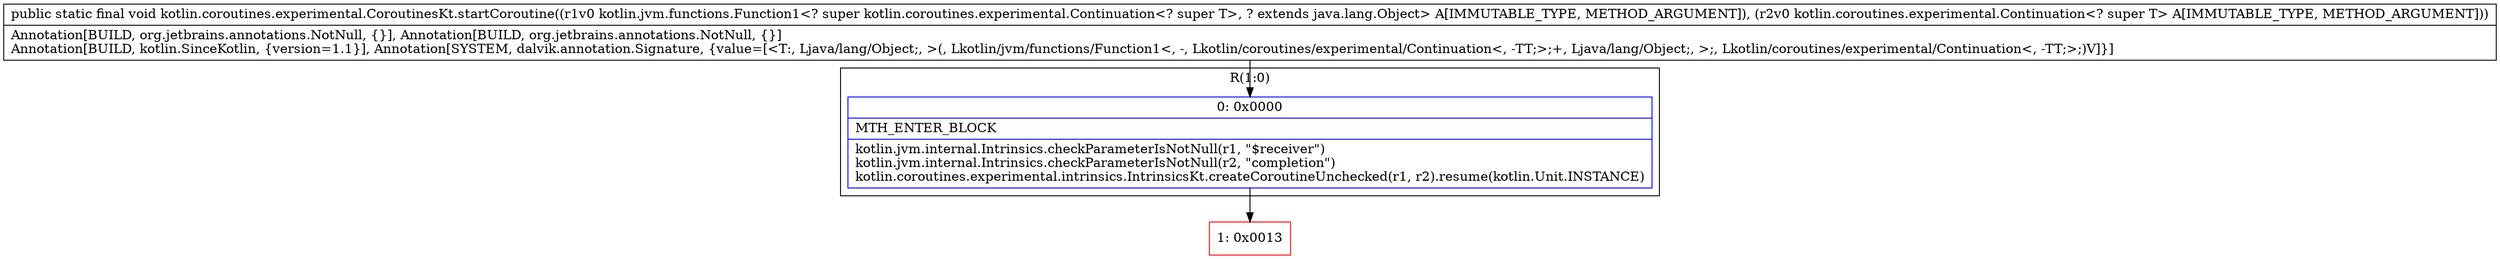 digraph "CFG forkotlin.coroutines.experimental.CoroutinesKt.startCoroutine(Lkotlin\/jvm\/functions\/Function1;Lkotlin\/coroutines\/experimental\/Continuation;)V" {
subgraph cluster_Region_691355512 {
label = "R(1:0)";
node [shape=record,color=blue];
Node_0 [shape=record,label="{0\:\ 0x0000|MTH_ENTER_BLOCK\l|kotlin.jvm.internal.Intrinsics.checkParameterIsNotNull(r1, \"$receiver\")\lkotlin.jvm.internal.Intrinsics.checkParameterIsNotNull(r2, \"completion\")\lkotlin.coroutines.experimental.intrinsics.IntrinsicsKt.createCoroutineUnchecked(r1, r2).resume(kotlin.Unit.INSTANCE)\l}"];
}
Node_1 [shape=record,color=red,label="{1\:\ 0x0013}"];
MethodNode[shape=record,label="{public static final void kotlin.coroutines.experimental.CoroutinesKt.startCoroutine((r1v0 kotlin.jvm.functions.Function1\<? super kotlin.coroutines.experimental.Continuation\<? super T\>, ? extends java.lang.Object\> A[IMMUTABLE_TYPE, METHOD_ARGUMENT]), (r2v0 kotlin.coroutines.experimental.Continuation\<? super T\> A[IMMUTABLE_TYPE, METHOD_ARGUMENT]))  | Annotation[BUILD, org.jetbrains.annotations.NotNull, \{\}], Annotation[BUILD, org.jetbrains.annotations.NotNull, \{\}]\lAnnotation[BUILD, kotlin.SinceKotlin, \{version=1.1\}], Annotation[SYSTEM, dalvik.annotation.Signature, \{value=[\<T:, Ljava\/lang\/Object;, \>(, Lkotlin\/jvm\/functions\/Function1\<, \-, Lkotlin\/coroutines\/experimental\/Continuation\<, \-TT;\>;+, Ljava\/lang\/Object;, \>;, Lkotlin\/coroutines\/experimental\/Continuation\<, \-TT;\>;)V]\}]\l}"];
MethodNode -> Node_0;
Node_0 -> Node_1;
}

